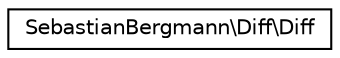 digraph "Graphical Class Hierarchy"
{
  edge [fontname="Helvetica",fontsize="10",labelfontname="Helvetica",labelfontsize="10"];
  node [fontname="Helvetica",fontsize="10",shape=record];
  rankdir="LR";
  Node0 [label="SebastianBergmann\\Diff\\Diff",height=0.2,width=0.4,color="black", fillcolor="white", style="filled",URL="$classSebastianBergmann_1_1Diff_1_1Diff.html"];
}
